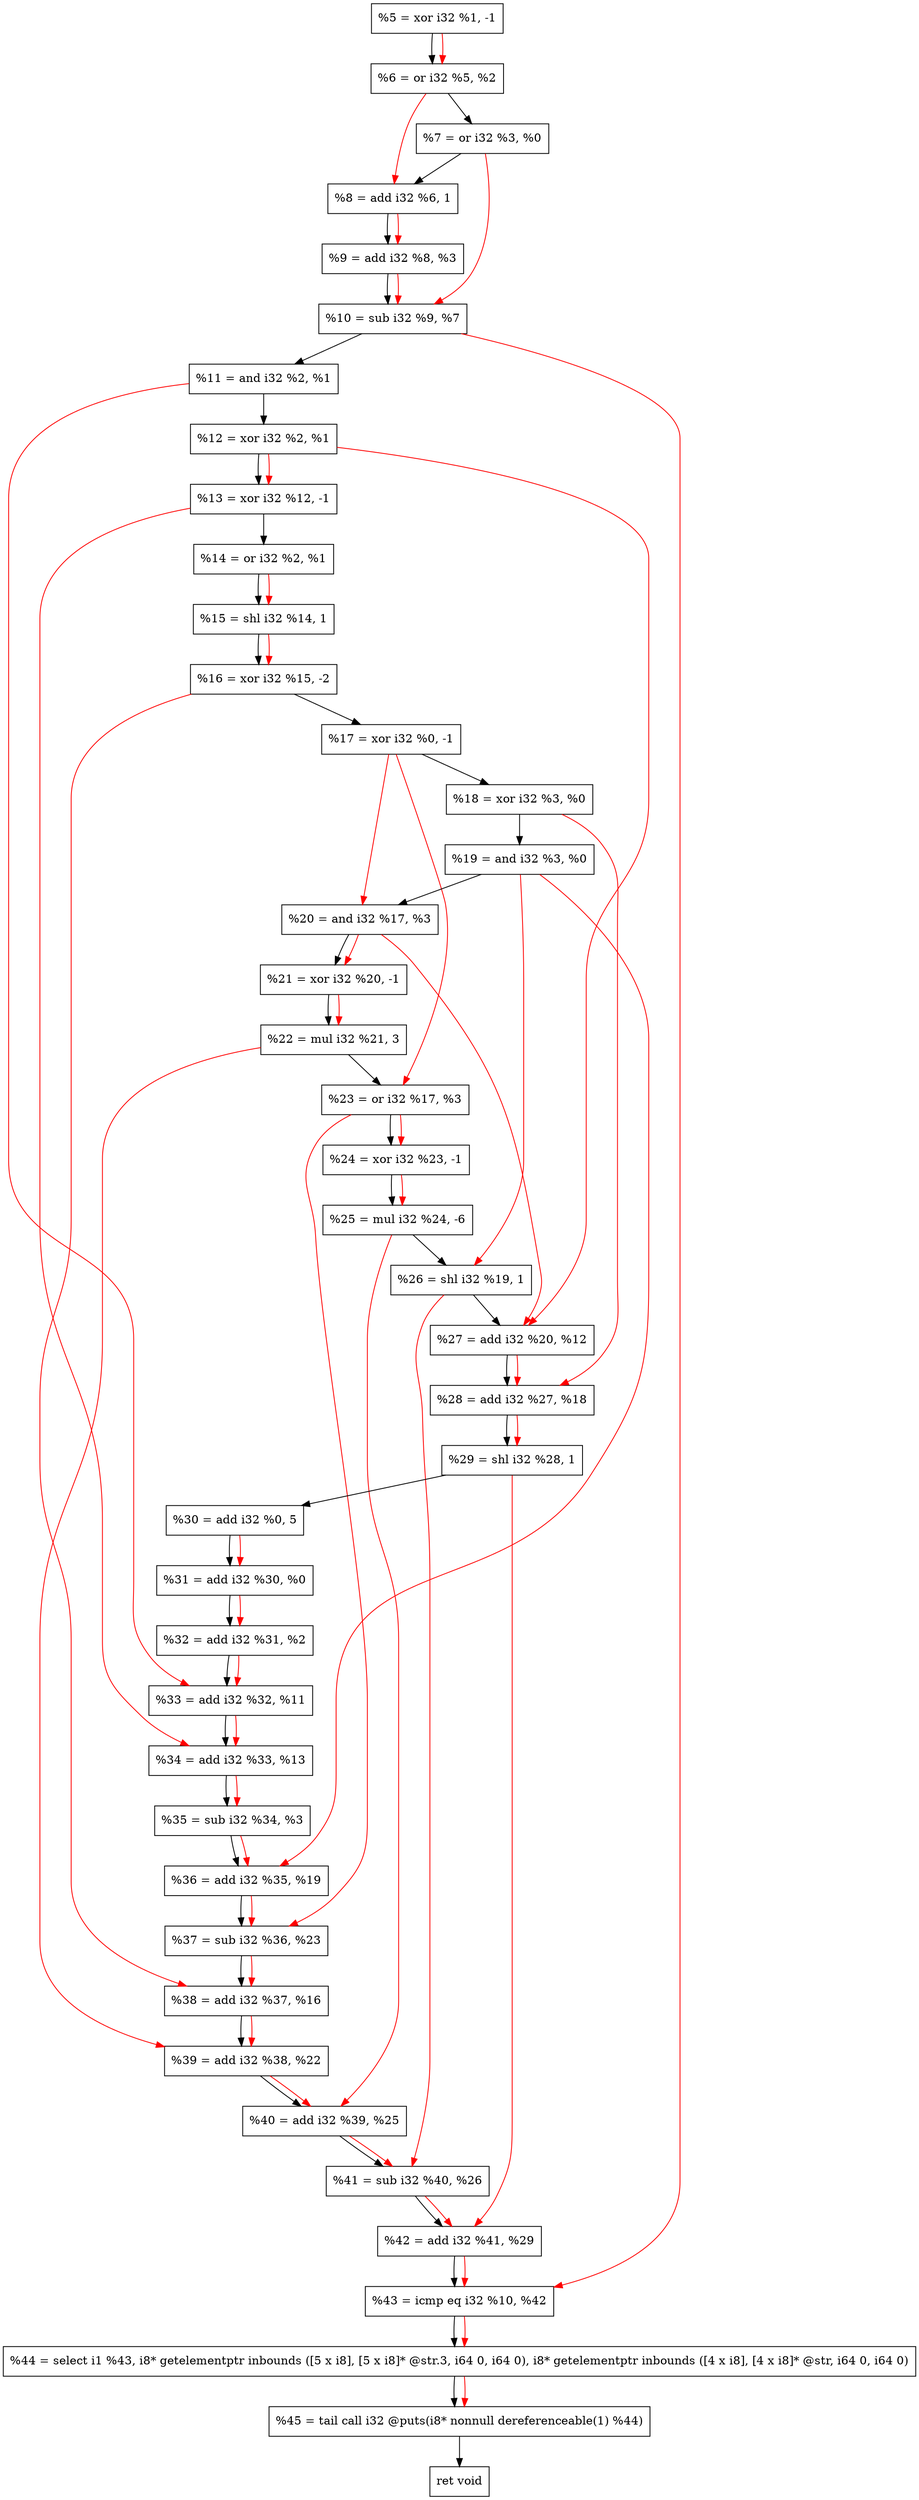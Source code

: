 digraph "DFG for'crackme' function" {
	Node0x222e0e0[shape=record, label="  %5 = xor i32 %1, -1"];
	Node0x222e150[shape=record, label="  %6 = or i32 %5, %2"];
	Node0x222e1c0[shape=record, label="  %7 = or i32 %3, %0"];
	Node0x222e260[shape=record, label="  %8 = add i32 %6, 1"];
	Node0x222e2d0[shape=record, label="  %9 = add i32 %8, %3"];
	Node0x222e340[shape=record, label="  %10 = sub i32 %9, %7"];
	Node0x222e3b0[shape=record, label="  %11 = and i32 %2, %1"];
	Node0x222e420[shape=record, label="  %12 = xor i32 %2, %1"];
	Node0x222e490[shape=record, label="  %13 = xor i32 %12, -1"];
	Node0x222e500[shape=record, label="  %14 = or i32 %2, %1"];
	Node0x222e570[shape=record, label="  %15 = shl i32 %14, 1"];
	Node0x222e610[shape=record, label="  %16 = xor i32 %15, -2"];
	Node0x222e680[shape=record, label="  %17 = xor i32 %0, -1"];
	Node0x222e6f0[shape=record, label="  %18 = xor i32 %3, %0"];
	Node0x222e760[shape=record, label="  %19 = and i32 %3, %0"];
	Node0x222e7d0[shape=record, label="  %20 = and i32 %17, %3"];
	Node0x222e840[shape=record, label="  %21 = xor i32 %20, -1"];
	Node0x222e8e0[shape=record, label="  %22 = mul i32 %21, 3"];
	Node0x222e950[shape=record, label="  %23 = or i32 %17, %3"];
	Node0x222e9c0[shape=record, label="  %24 = xor i32 %23, -1"];
	Node0x222ea60[shape=record, label="  %25 = mul i32 %24, -6"];
	Node0x222ead0[shape=record, label="  %26 = shl i32 %19, 1"];
	Node0x222eb40[shape=record, label="  %27 = add i32 %20, %12"];
	Node0x222ebb0[shape=record, label="  %28 = add i32 %27, %18"];
	Node0x222ec20[shape=record, label="  %29 = shl i32 %28, 1"];
	Node0x222ecc0[shape=record, label="  %30 = add i32 %0, 5"];
	Node0x222ed30[shape=record, label="  %31 = add i32 %30, %0"];
	Node0x222eda0[shape=record, label="  %32 = add i32 %31, %2"];
	Node0x222f020[shape=record, label="  %33 = add i32 %32, %11"];
	Node0x222f090[shape=record, label="  %34 = add i32 %33, %13"];
	Node0x222f100[shape=record, label="  %35 = sub i32 %34, %3"];
	Node0x222f170[shape=record, label="  %36 = add i32 %35, %19"];
	Node0x222f1e0[shape=record, label="  %37 = sub i32 %36, %23"];
	Node0x222f250[shape=record, label="  %38 = add i32 %37, %16"];
	Node0x222f2c0[shape=record, label="  %39 = add i32 %38, %22"];
	Node0x222f330[shape=record, label="  %40 = add i32 %39, %25"];
	Node0x222f3a0[shape=record, label="  %41 = sub i32 %40, %26"];
	Node0x222f410[shape=record, label="  %42 = add i32 %41, %29"];
	Node0x222f480[shape=record, label="  %43 = icmp eq i32 %10, %42"];
	Node0x21ce268[shape=record, label="  %44 = select i1 %43, i8* getelementptr inbounds ([5 x i8], [5 x i8]* @str.3, i64 0, i64 0), i8* getelementptr inbounds ([4 x i8], [4 x i8]* @str, i64 0, i64 0)"];
	Node0x222f920[shape=record, label="  %45 = tail call i32 @puts(i8* nonnull dereferenceable(1) %44)"];
	Node0x222f970[shape=record, label="  ret void"];
	Node0x222e0e0 -> Node0x222e150;
	Node0x222e150 -> Node0x222e1c0;
	Node0x222e1c0 -> Node0x222e260;
	Node0x222e260 -> Node0x222e2d0;
	Node0x222e2d0 -> Node0x222e340;
	Node0x222e340 -> Node0x222e3b0;
	Node0x222e3b0 -> Node0x222e420;
	Node0x222e420 -> Node0x222e490;
	Node0x222e490 -> Node0x222e500;
	Node0x222e500 -> Node0x222e570;
	Node0x222e570 -> Node0x222e610;
	Node0x222e610 -> Node0x222e680;
	Node0x222e680 -> Node0x222e6f0;
	Node0x222e6f0 -> Node0x222e760;
	Node0x222e760 -> Node0x222e7d0;
	Node0x222e7d0 -> Node0x222e840;
	Node0x222e840 -> Node0x222e8e0;
	Node0x222e8e0 -> Node0x222e950;
	Node0x222e950 -> Node0x222e9c0;
	Node0x222e9c0 -> Node0x222ea60;
	Node0x222ea60 -> Node0x222ead0;
	Node0x222ead0 -> Node0x222eb40;
	Node0x222eb40 -> Node0x222ebb0;
	Node0x222ebb0 -> Node0x222ec20;
	Node0x222ec20 -> Node0x222ecc0;
	Node0x222ecc0 -> Node0x222ed30;
	Node0x222ed30 -> Node0x222eda0;
	Node0x222eda0 -> Node0x222f020;
	Node0x222f020 -> Node0x222f090;
	Node0x222f090 -> Node0x222f100;
	Node0x222f100 -> Node0x222f170;
	Node0x222f170 -> Node0x222f1e0;
	Node0x222f1e0 -> Node0x222f250;
	Node0x222f250 -> Node0x222f2c0;
	Node0x222f2c0 -> Node0x222f330;
	Node0x222f330 -> Node0x222f3a0;
	Node0x222f3a0 -> Node0x222f410;
	Node0x222f410 -> Node0x222f480;
	Node0x222f480 -> Node0x21ce268;
	Node0x21ce268 -> Node0x222f920;
	Node0x222f920 -> Node0x222f970;
edge [color=red]
	Node0x222e0e0 -> Node0x222e150;
	Node0x222e150 -> Node0x222e260;
	Node0x222e260 -> Node0x222e2d0;
	Node0x222e2d0 -> Node0x222e340;
	Node0x222e1c0 -> Node0x222e340;
	Node0x222e420 -> Node0x222e490;
	Node0x222e500 -> Node0x222e570;
	Node0x222e570 -> Node0x222e610;
	Node0x222e680 -> Node0x222e7d0;
	Node0x222e7d0 -> Node0x222e840;
	Node0x222e840 -> Node0x222e8e0;
	Node0x222e680 -> Node0x222e950;
	Node0x222e950 -> Node0x222e9c0;
	Node0x222e9c0 -> Node0x222ea60;
	Node0x222e760 -> Node0x222ead0;
	Node0x222e7d0 -> Node0x222eb40;
	Node0x222e420 -> Node0x222eb40;
	Node0x222eb40 -> Node0x222ebb0;
	Node0x222e6f0 -> Node0x222ebb0;
	Node0x222ebb0 -> Node0x222ec20;
	Node0x222ecc0 -> Node0x222ed30;
	Node0x222ed30 -> Node0x222eda0;
	Node0x222eda0 -> Node0x222f020;
	Node0x222e3b0 -> Node0x222f020;
	Node0x222f020 -> Node0x222f090;
	Node0x222e490 -> Node0x222f090;
	Node0x222f090 -> Node0x222f100;
	Node0x222f100 -> Node0x222f170;
	Node0x222e760 -> Node0x222f170;
	Node0x222f170 -> Node0x222f1e0;
	Node0x222e950 -> Node0x222f1e0;
	Node0x222f1e0 -> Node0x222f250;
	Node0x222e610 -> Node0x222f250;
	Node0x222f250 -> Node0x222f2c0;
	Node0x222e8e0 -> Node0x222f2c0;
	Node0x222f2c0 -> Node0x222f330;
	Node0x222ea60 -> Node0x222f330;
	Node0x222f330 -> Node0x222f3a0;
	Node0x222ead0 -> Node0x222f3a0;
	Node0x222f3a0 -> Node0x222f410;
	Node0x222ec20 -> Node0x222f410;
	Node0x222e340 -> Node0x222f480;
	Node0x222f410 -> Node0x222f480;
	Node0x222f480 -> Node0x21ce268;
	Node0x21ce268 -> Node0x222f920;
}
